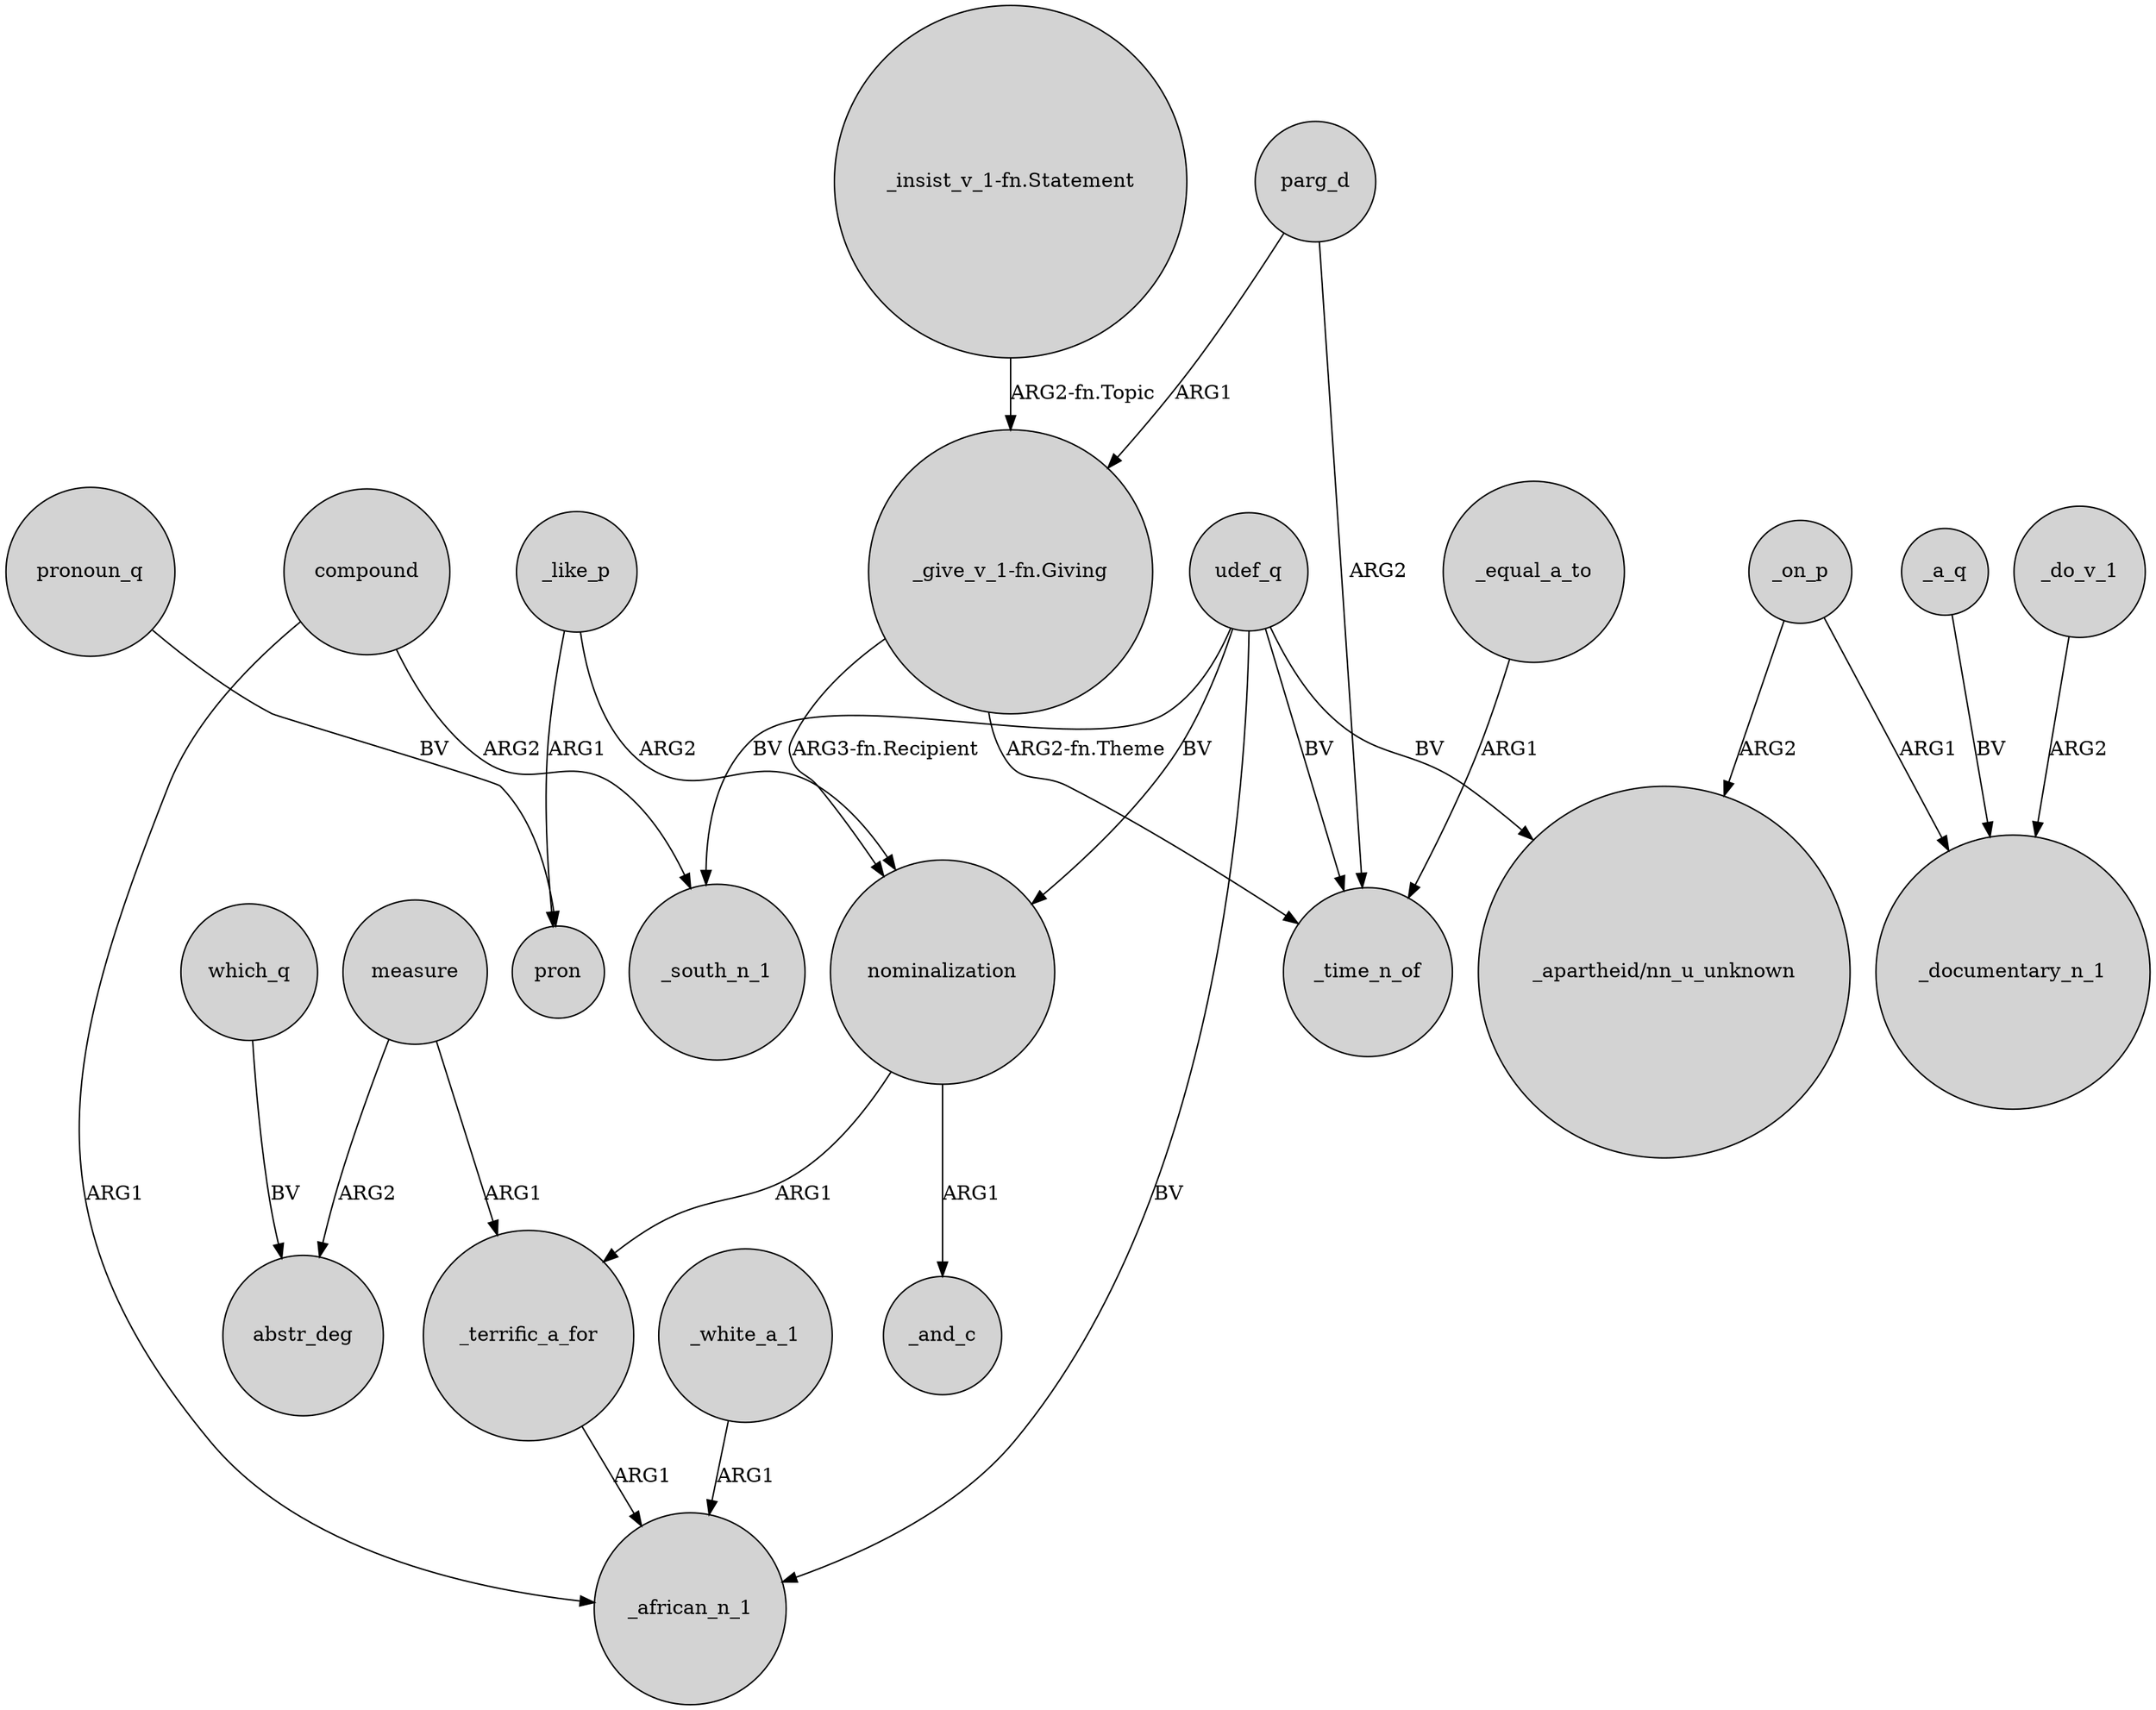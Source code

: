 digraph {
	node [shape=circle style=filled]
	"_insist_v_1-fn.Statement" -> "_give_v_1-fn.Giving" [label="ARG2-fn.Topic"]
	measure -> abstr_deg [label=ARG2]
	_a_q -> _documentary_n_1 [label=BV]
	nominalization -> _and_c [label=ARG1]
	_terrific_a_for -> _african_n_1 [label=ARG1]
	parg_d -> _time_n_of [label=ARG2]
	_do_v_1 -> _documentary_n_1 [label=ARG2]
	_like_p -> pron [label=ARG1]
	_on_p -> _documentary_n_1 [label=ARG1]
	pronoun_q -> pron [label=BV]
	udef_q -> _african_n_1 [label=BV]
	"_give_v_1-fn.Giving" -> _time_n_of [label="ARG2-fn.Theme"]
	"_give_v_1-fn.Giving" -> nominalization [label="ARG3-fn.Recipient"]
	udef_q -> _time_n_of [label=BV]
	which_q -> abstr_deg [label=BV]
	udef_q -> nominalization [label=BV]
	_equal_a_to -> _time_n_of [label=ARG1]
	_white_a_1 -> _african_n_1 [label=ARG1]
	udef_q -> _south_n_1 [label=BV]
	nominalization -> _terrific_a_for [label=ARG1]
	measure -> _terrific_a_for [label=ARG1]
	_like_p -> nominalization [label=ARG2]
	udef_q -> "_apartheid/nn_u_unknown" [label=BV]
	_on_p -> "_apartheid/nn_u_unknown" [label=ARG2]
	compound -> _south_n_1 [label=ARG2]
	parg_d -> "_give_v_1-fn.Giving" [label=ARG1]
	compound -> _african_n_1 [label=ARG1]
}
